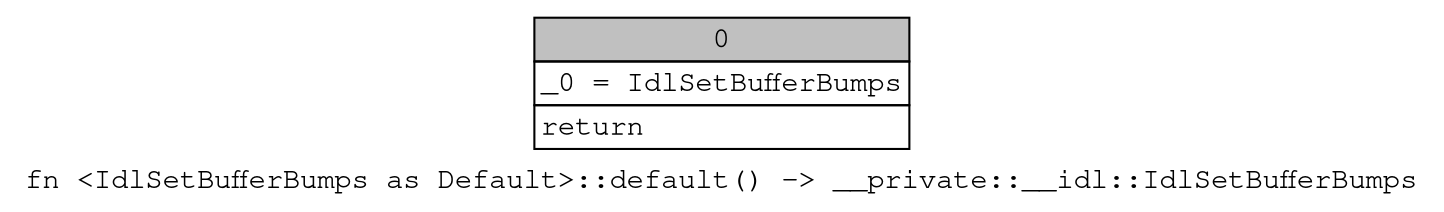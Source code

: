 digraph Mir_0_23459 {
    graph [fontname="Courier, monospace"];
    node [fontname="Courier, monospace"];
    edge [fontname="Courier, monospace"];
    label=<fn &lt;IdlSetBufferBumps as Default&gt;::default() -&gt; __private::__idl::IdlSetBufferBumps<br align="left"/>>;
    bb0__0_23459 [shape="none", label=<<table border="0" cellborder="1" cellspacing="0"><tr><td bgcolor="gray" align="center" colspan="1">0</td></tr><tr><td align="left" balign="left">_0 = IdlSetBufferBumps<br/></td></tr><tr><td align="left">return</td></tr></table>>];
}
